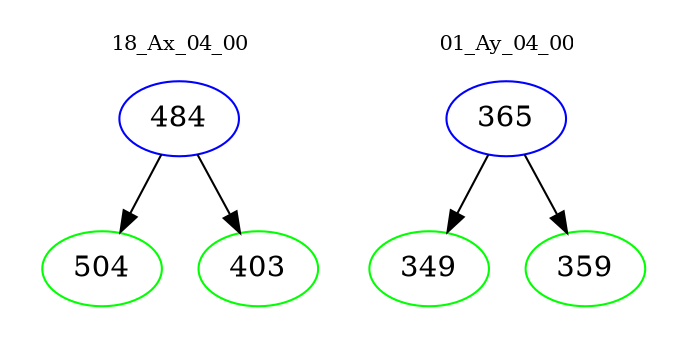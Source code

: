 digraph{
subgraph cluster_0 {
color = white
label = "18_Ax_04_00";
fontsize=10;
T0_484 [label="484", color="blue"]
T0_484 -> T0_504 [color="black"]
T0_504 [label="504", color="green"]
T0_484 -> T0_403 [color="black"]
T0_403 [label="403", color="green"]
}
subgraph cluster_1 {
color = white
label = "01_Ay_04_00";
fontsize=10;
T1_365 [label="365", color="blue"]
T1_365 -> T1_349 [color="black"]
T1_349 [label="349", color="green"]
T1_365 -> T1_359 [color="black"]
T1_359 [label="359", color="green"]
}
}
